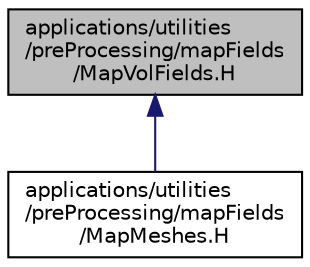 digraph "applications/utilities/preProcessing/mapFields/MapVolFields.H"
{
  bgcolor="transparent";
  edge [fontname="Helvetica",fontsize="10",labelfontname="Helvetica",labelfontsize="10"];
  node [fontname="Helvetica",fontsize="10",shape=record];
  Node1 [label="applications/utilities\l/preProcessing/mapFields\l/MapVolFields.H",height=0.2,width=0.4,color="black", fillcolor="grey75", style="filled", fontcolor="black"];
  Node1 -> Node2 [dir="back",color="midnightblue",fontsize="10",style="solid",fontname="Helvetica"];
  Node2 [label="applications/utilities\l/preProcessing/mapFields\l/MapMeshes.H",height=0.2,width=0.4,color="black",URL="$a04521.html"];
}
